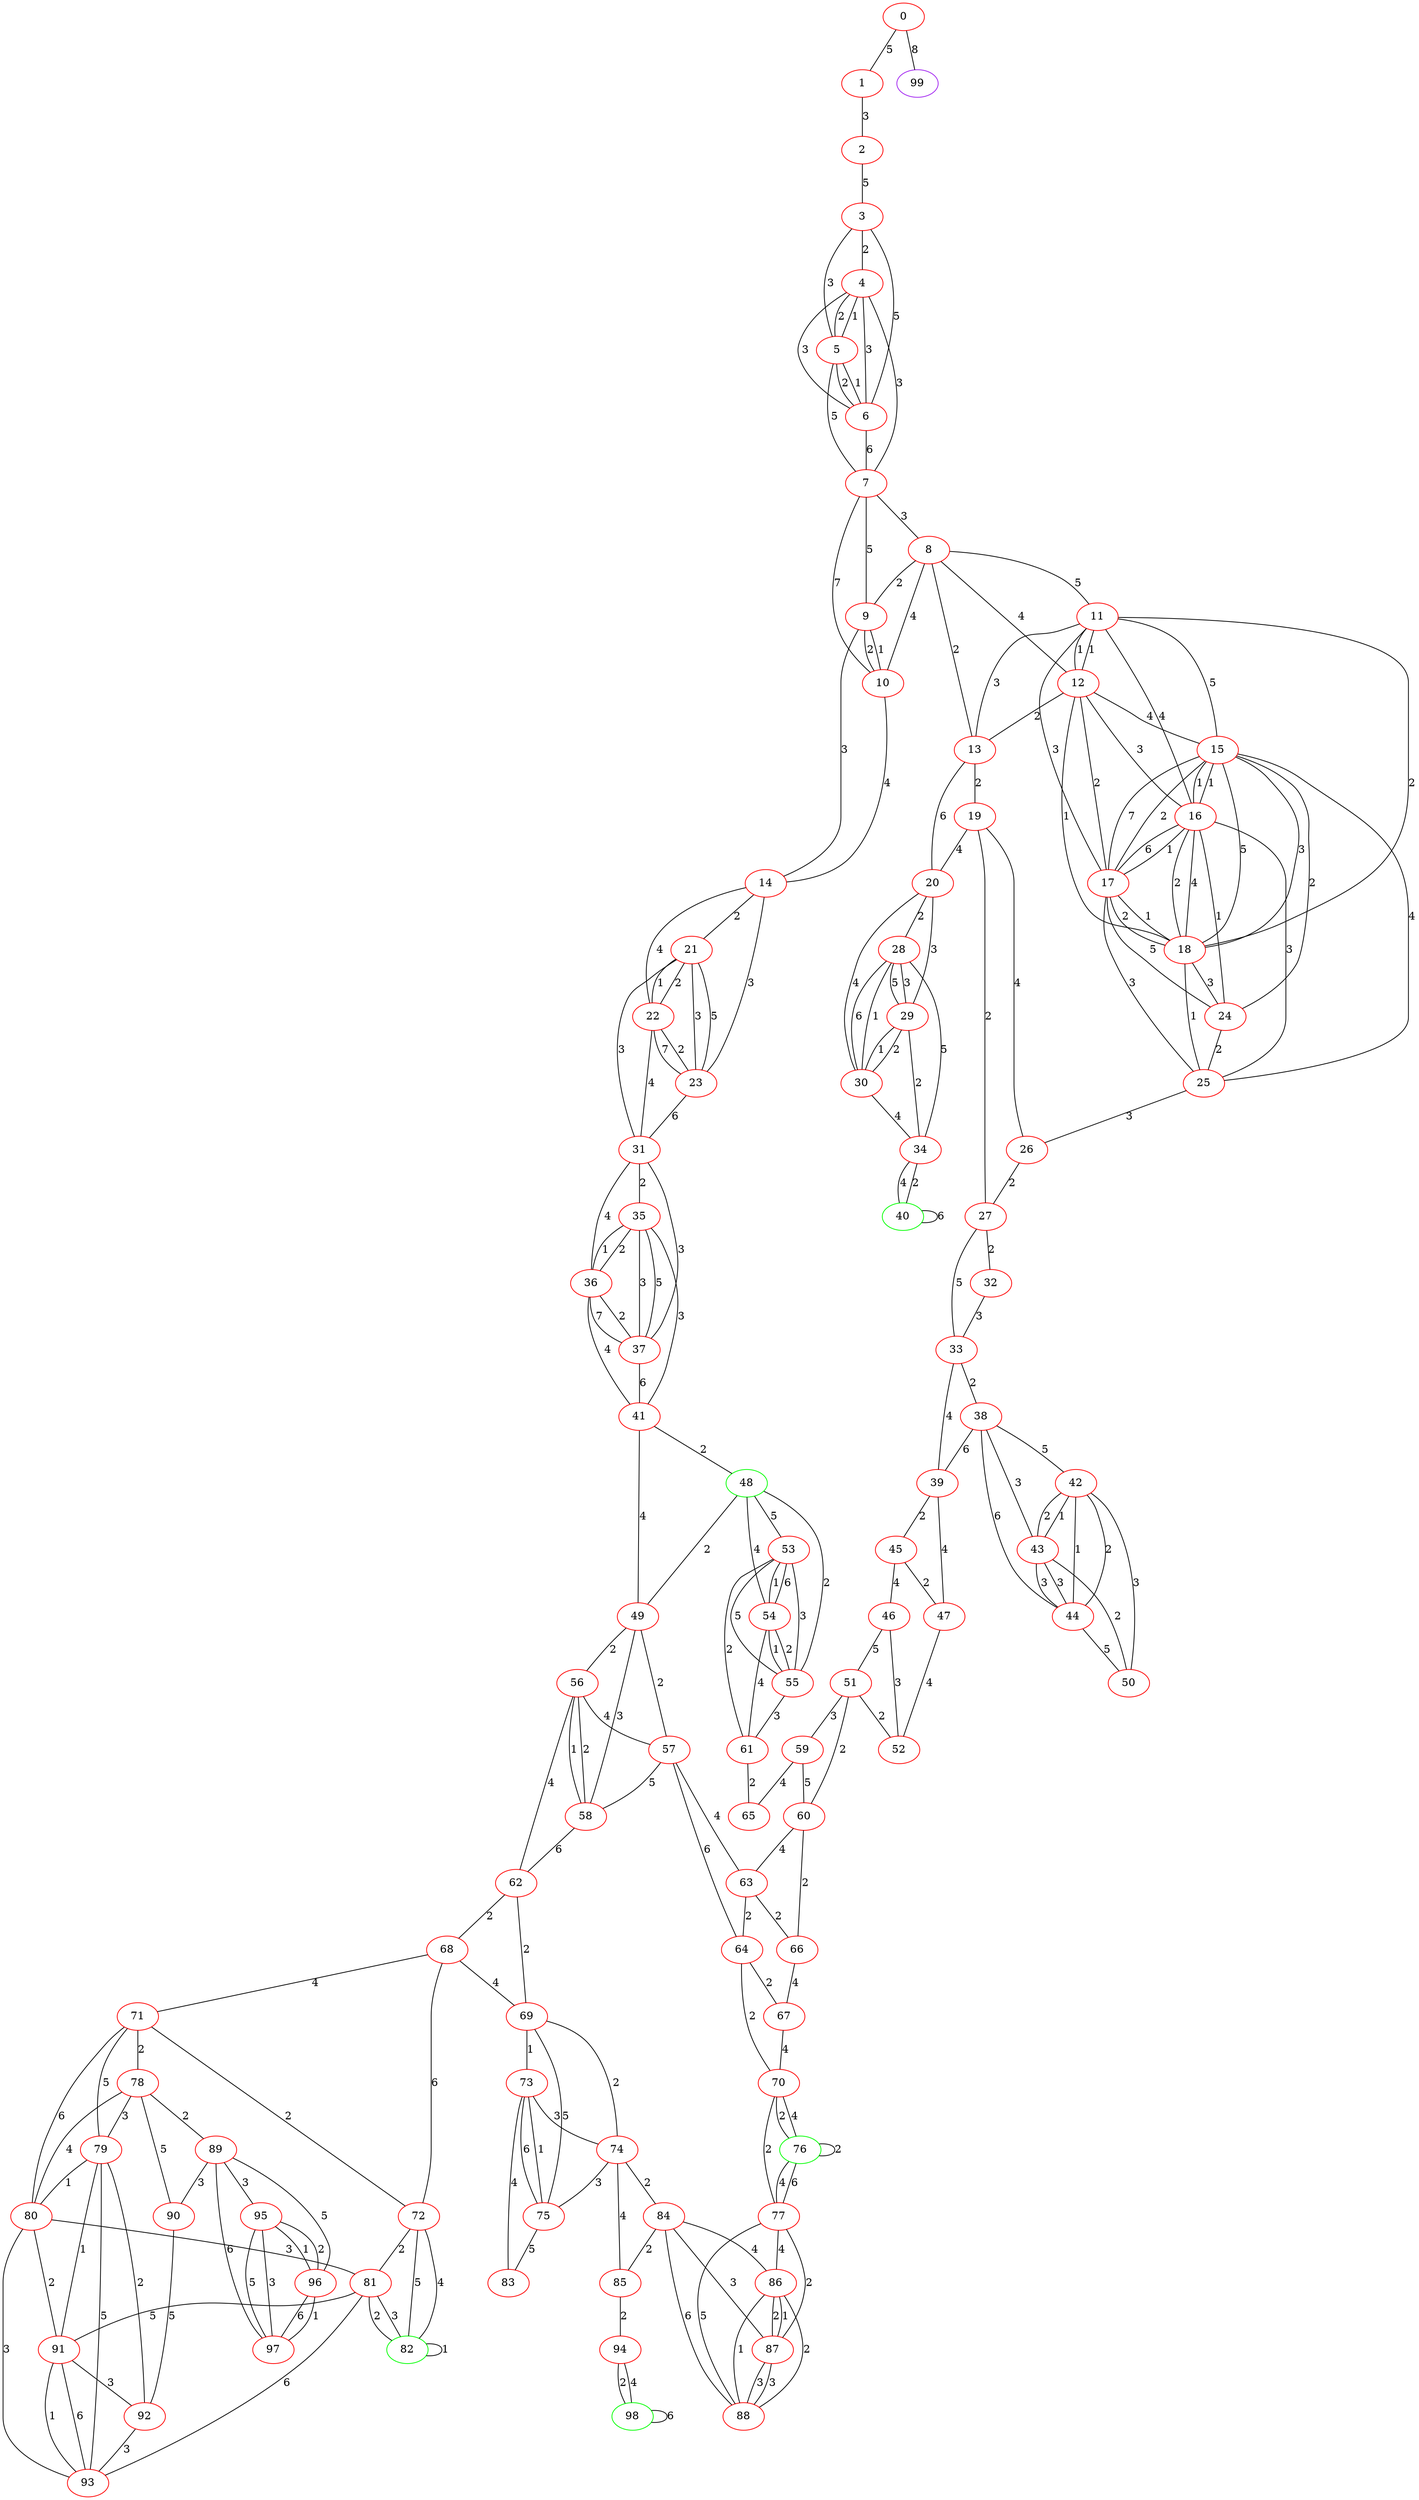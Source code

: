graph "" {
0 [color=red, weight=1];
1 [color=red, weight=1];
2 [color=red, weight=1];
3 [color=red, weight=1];
4 [color=red, weight=1];
5 [color=red, weight=1];
6 [color=red, weight=1];
7 [color=red, weight=1];
8 [color=red, weight=1];
9 [color=red, weight=1];
10 [color=red, weight=1];
11 [color=red, weight=1];
12 [color=red, weight=1];
13 [color=red, weight=1];
14 [color=red, weight=1];
15 [color=red, weight=1];
16 [color=red, weight=1];
17 [color=red, weight=1];
18 [color=red, weight=1];
19 [color=red, weight=1];
20 [color=red, weight=1];
21 [color=red, weight=1];
22 [color=red, weight=1];
23 [color=red, weight=1];
24 [color=red, weight=1];
25 [color=red, weight=1];
26 [color=red, weight=1];
27 [color=red, weight=1];
28 [color=red, weight=1];
29 [color=red, weight=1];
30 [color=red, weight=1];
31 [color=red, weight=1];
32 [color=red, weight=1];
33 [color=red, weight=1];
34 [color=red, weight=1];
35 [color=red, weight=1];
36 [color=red, weight=1];
37 [color=red, weight=1];
38 [color=red, weight=1];
39 [color=red, weight=1];
40 [color=green, weight=2];
41 [color=red, weight=1];
42 [color=red, weight=1];
43 [color=red, weight=1];
44 [color=red, weight=1];
45 [color=red, weight=1];
46 [color=red, weight=1];
47 [color=red, weight=1];
48 [color=green, weight=2];
49 [color=red, weight=1];
50 [color=red, weight=1];
51 [color=red, weight=1];
52 [color=red, weight=1];
53 [color=red, weight=1];
54 [color=red, weight=1];
55 [color=red, weight=1];
56 [color=red, weight=1];
57 [color=red, weight=1];
58 [color=red, weight=1];
59 [color=red, weight=1];
60 [color=red, weight=1];
61 [color=red, weight=1];
62 [color=red, weight=1];
63 [color=red, weight=1];
64 [color=red, weight=1];
65 [color=red, weight=1];
66 [color=red, weight=1];
67 [color=red, weight=1];
68 [color=red, weight=1];
69 [color=red, weight=1];
70 [color=red, weight=1];
71 [color=red, weight=1];
72 [color=red, weight=1];
73 [color=red, weight=1];
74 [color=red, weight=1];
75 [color=red, weight=1];
76 [color=green, weight=2];
77 [color=red, weight=1];
78 [color=red, weight=1];
79 [color=red, weight=1];
80 [color=red, weight=1];
81 [color=red, weight=1];
82 [color=green, weight=2];
83 [color=red, weight=1];
84 [color=red, weight=1];
85 [color=red, weight=1];
86 [color=red, weight=1];
87 [color=red, weight=1];
88 [color=red, weight=1];
89 [color=red, weight=1];
90 [color=red, weight=1];
91 [color=red, weight=1];
92 [color=red, weight=1];
93 [color=red, weight=1];
94 [color=red, weight=1];
95 [color=red, weight=1];
96 [color=red, weight=1];
97 [color=red, weight=1];
98 [color=green, weight=2];
99 [color=purple, weight=4];
0 -- 1  [key=0, label=5];
0 -- 99  [key=0, label=8];
1 -- 2  [key=0, label=3];
2 -- 3  [key=0, label=5];
3 -- 4  [key=0, label=2];
3 -- 5  [key=0, label=3];
3 -- 6  [key=0, label=5];
4 -- 5  [key=0, label=1];
4 -- 5  [key=1, label=2];
4 -- 6  [key=0, label=3];
4 -- 6  [key=1, label=3];
4 -- 7  [key=0, label=3];
5 -- 6  [key=0, label=2];
5 -- 6  [key=1, label=1];
5 -- 7  [key=0, label=5];
6 -- 7  [key=0, label=6];
7 -- 8  [key=0, label=3];
7 -- 9  [key=0, label=5];
7 -- 10  [key=0, label=7];
8 -- 9  [key=0, label=2];
8 -- 10  [key=0, label=4];
8 -- 11  [key=0, label=5];
8 -- 12  [key=0, label=4];
8 -- 13  [key=0, label=2];
9 -- 10  [key=0, label=2];
9 -- 10  [key=1, label=1];
9 -- 14  [key=0, label=3];
10 -- 14  [key=0, label=4];
11 -- 12  [key=0, label=1];
11 -- 12  [key=1, label=1];
11 -- 13  [key=0, label=3];
11 -- 15  [key=0, label=5];
11 -- 16  [key=0, label=4];
11 -- 17  [key=0, label=3];
11 -- 18  [key=0, label=2];
12 -- 13  [key=0, label=2];
12 -- 15  [key=0, label=4];
12 -- 16  [key=0, label=3];
12 -- 17  [key=0, label=2];
12 -- 18  [key=0, label=1];
13 -- 19  [key=0, label=2];
13 -- 20  [key=0, label=6];
14 -- 21  [key=0, label=2];
14 -- 22  [key=0, label=4];
14 -- 23  [key=0, label=3];
15 -- 16  [key=0, label=1];
15 -- 16  [key=1, label=1];
15 -- 17  [key=0, label=2];
15 -- 17  [key=1, label=7];
15 -- 18  [key=0, label=3];
15 -- 18  [key=1, label=5];
15 -- 24  [key=0, label=2];
15 -- 25  [key=0, label=4];
16 -- 17  [key=0, label=1];
16 -- 17  [key=1, label=6];
16 -- 18  [key=0, label=2];
16 -- 18  [key=1, label=4];
16 -- 24  [key=0, label=1];
16 -- 25  [key=0, label=3];
17 -- 18  [key=0, label=1];
17 -- 18  [key=1, label=2];
17 -- 24  [key=0, label=5];
17 -- 25  [key=0, label=3];
18 -- 24  [key=0, label=3];
18 -- 25  [key=0, label=1];
19 -- 26  [key=0, label=4];
19 -- 27  [key=0, label=2];
19 -- 20  [key=0, label=4];
20 -- 28  [key=0, label=2];
20 -- 30  [key=0, label=4];
20 -- 29  [key=0, label=3];
21 -- 31  [key=0, label=3];
21 -- 22  [key=0, label=1];
21 -- 22  [key=1, label=2];
21 -- 23  [key=0, label=3];
21 -- 23  [key=1, label=5];
22 -- 31  [key=0, label=4];
22 -- 23  [key=0, label=2];
22 -- 23  [key=1, label=7];
23 -- 31  [key=0, label=6];
24 -- 25  [key=0, label=2];
25 -- 26  [key=0, label=3];
26 -- 27  [key=0, label=2];
27 -- 32  [key=0, label=2];
27 -- 33  [key=0, label=5];
28 -- 34  [key=0, label=5];
28 -- 29  [key=0, label=3];
28 -- 29  [key=1, label=5];
28 -- 30  [key=0, label=1];
28 -- 30  [key=1, label=6];
29 -- 34  [key=0, label=2];
29 -- 30  [key=0, label=2];
29 -- 30  [key=1, label=1];
30 -- 34  [key=0, label=4];
31 -- 35  [key=0, label=2];
31 -- 36  [key=0, label=4];
31 -- 37  [key=0, label=3];
32 -- 33  [key=0, label=3];
33 -- 38  [key=0, label=2];
33 -- 39  [key=0, label=4];
34 -- 40  [key=0, label=2];
34 -- 40  [key=1, label=4];
35 -- 41  [key=0, label=3];
35 -- 36  [key=0, label=2];
35 -- 36  [key=1, label=1];
35 -- 37  [key=0, label=5];
35 -- 37  [key=1, label=3];
36 -- 41  [key=0, label=4];
36 -- 37  [key=0, label=7];
36 -- 37  [key=1, label=2];
37 -- 41  [key=0, label=6];
38 -- 42  [key=0, label=5];
38 -- 43  [key=0, label=3];
38 -- 44  [key=0, label=6];
38 -- 39  [key=0, label=6];
39 -- 45  [key=0, label=2];
39 -- 47  [key=0, label=4];
40 -- 40  [key=0, label=6];
41 -- 48  [key=0, label=2];
41 -- 49  [key=0, label=4];
42 -- 50  [key=0, label=3];
42 -- 43  [key=0, label=1];
42 -- 43  [key=1, label=2];
42 -- 44  [key=0, label=2];
42 -- 44  [key=1, label=1];
43 -- 44  [key=0, label=3];
43 -- 44  [key=1, label=3];
43 -- 50  [key=0, label=2];
44 -- 50  [key=0, label=5];
45 -- 47  [key=0, label=2];
45 -- 46  [key=0, label=4];
46 -- 51  [key=0, label=5];
46 -- 52  [key=0, label=3];
47 -- 52  [key=0, label=4];
48 -- 49  [key=0, label=2];
48 -- 53  [key=0, label=5];
48 -- 54  [key=0, label=4];
48 -- 55  [key=0, label=2];
49 -- 56  [key=0, label=2];
49 -- 57  [key=0, label=2];
49 -- 58  [key=0, label=3];
51 -- 52  [key=0, label=2];
51 -- 59  [key=0, label=3];
51 -- 60  [key=0, label=2];
53 -- 61  [key=0, label=2];
53 -- 54  [key=0, label=1];
53 -- 54  [key=1, label=6];
53 -- 55  [key=0, label=3];
53 -- 55  [key=1, label=5];
54 -- 61  [key=0, label=4];
54 -- 55  [key=0, label=2];
54 -- 55  [key=1, label=1];
55 -- 61  [key=0, label=3];
56 -- 58  [key=0, label=2];
56 -- 58  [key=1, label=1];
56 -- 62  [key=0, label=4];
56 -- 57  [key=0, label=4];
57 -- 58  [key=0, label=5];
57 -- 64  [key=0, label=6];
57 -- 63  [key=0, label=4];
58 -- 62  [key=0, label=6];
59 -- 65  [key=0, label=4];
59 -- 60  [key=0, label=5];
60 -- 66  [key=0, label=2];
60 -- 63  [key=0, label=4];
61 -- 65  [key=0, label=2];
62 -- 68  [key=0, label=2];
62 -- 69  [key=0, label=2];
63 -- 64  [key=0, label=2];
63 -- 66  [key=0, label=2];
64 -- 67  [key=0, label=2];
64 -- 70  [key=0, label=2];
66 -- 67  [key=0, label=4];
67 -- 70  [key=0, label=4];
68 -- 72  [key=0, label=6];
68 -- 69  [key=0, label=4];
68 -- 71  [key=0, label=4];
69 -- 73  [key=0, label=1];
69 -- 74  [key=0, label=2];
69 -- 75  [key=0, label=5];
70 -- 76  [key=0, label=4];
70 -- 76  [key=1, label=2];
70 -- 77  [key=0, label=2];
71 -- 80  [key=0, label=6];
71 -- 72  [key=0, label=2];
71 -- 78  [key=0, label=2];
71 -- 79  [key=0, label=5];
72 -- 81  [key=0, label=2];
72 -- 82  [key=0, label=4];
72 -- 82  [key=1, label=5];
73 -- 83  [key=0, label=4];
73 -- 75  [key=0, label=1];
73 -- 75  [key=1, label=6];
73 -- 74  [key=0, label=3];
74 -- 75  [key=0, label=3];
74 -- 84  [key=0, label=2];
74 -- 85  [key=0, label=4];
75 -- 83  [key=0, label=5];
76 -- 76  [key=0, label=2];
76 -- 77  [key=0, label=6];
76 -- 77  [key=1, label=4];
77 -- 88  [key=0, label=5];
77 -- 86  [key=0, label=4];
77 -- 87  [key=0, label=2];
78 -- 80  [key=0, label=4];
78 -- 89  [key=0, label=2];
78 -- 90  [key=0, label=5];
78 -- 79  [key=0, label=3];
79 -- 80  [key=0, label=1];
79 -- 91  [key=0, label=1];
79 -- 92  [key=0, label=2];
79 -- 93  [key=0, label=5];
80 -- 81  [key=0, label=3];
80 -- 91  [key=0, label=2];
80 -- 93  [key=0, label=3];
81 -- 82  [key=0, label=2];
81 -- 82  [key=1, label=3];
81 -- 91  [key=0, label=5];
81 -- 93  [key=0, label=6];
82 -- 82  [key=0, label=1];
84 -- 88  [key=0, label=6];
84 -- 85  [key=0, label=2];
84 -- 86  [key=0, label=4];
84 -- 87  [key=0, label=3];
85 -- 94  [key=0, label=2];
86 -- 88  [key=0, label=2];
86 -- 88  [key=1, label=1];
86 -- 87  [key=0, label=1];
86 -- 87  [key=1, label=2];
87 -- 88  [key=0, label=3];
87 -- 88  [key=1, label=3];
89 -- 96  [key=0, label=5];
89 -- 97  [key=0, label=6];
89 -- 90  [key=0, label=3];
89 -- 95  [key=0, label=3];
90 -- 92  [key=0, label=5];
91 -- 92  [key=0, label=3];
91 -- 93  [key=0, label=1];
91 -- 93  [key=1, label=6];
92 -- 93  [key=0, label=3];
94 -- 98  [key=0, label=4];
94 -- 98  [key=1, label=2];
95 -- 96  [key=0, label=1];
95 -- 96  [key=1, label=2];
95 -- 97  [key=0, label=5];
95 -- 97  [key=1, label=3];
96 -- 97  [key=0, label=6];
96 -- 97  [key=1, label=1];
98 -- 98  [key=0, label=6];
}
